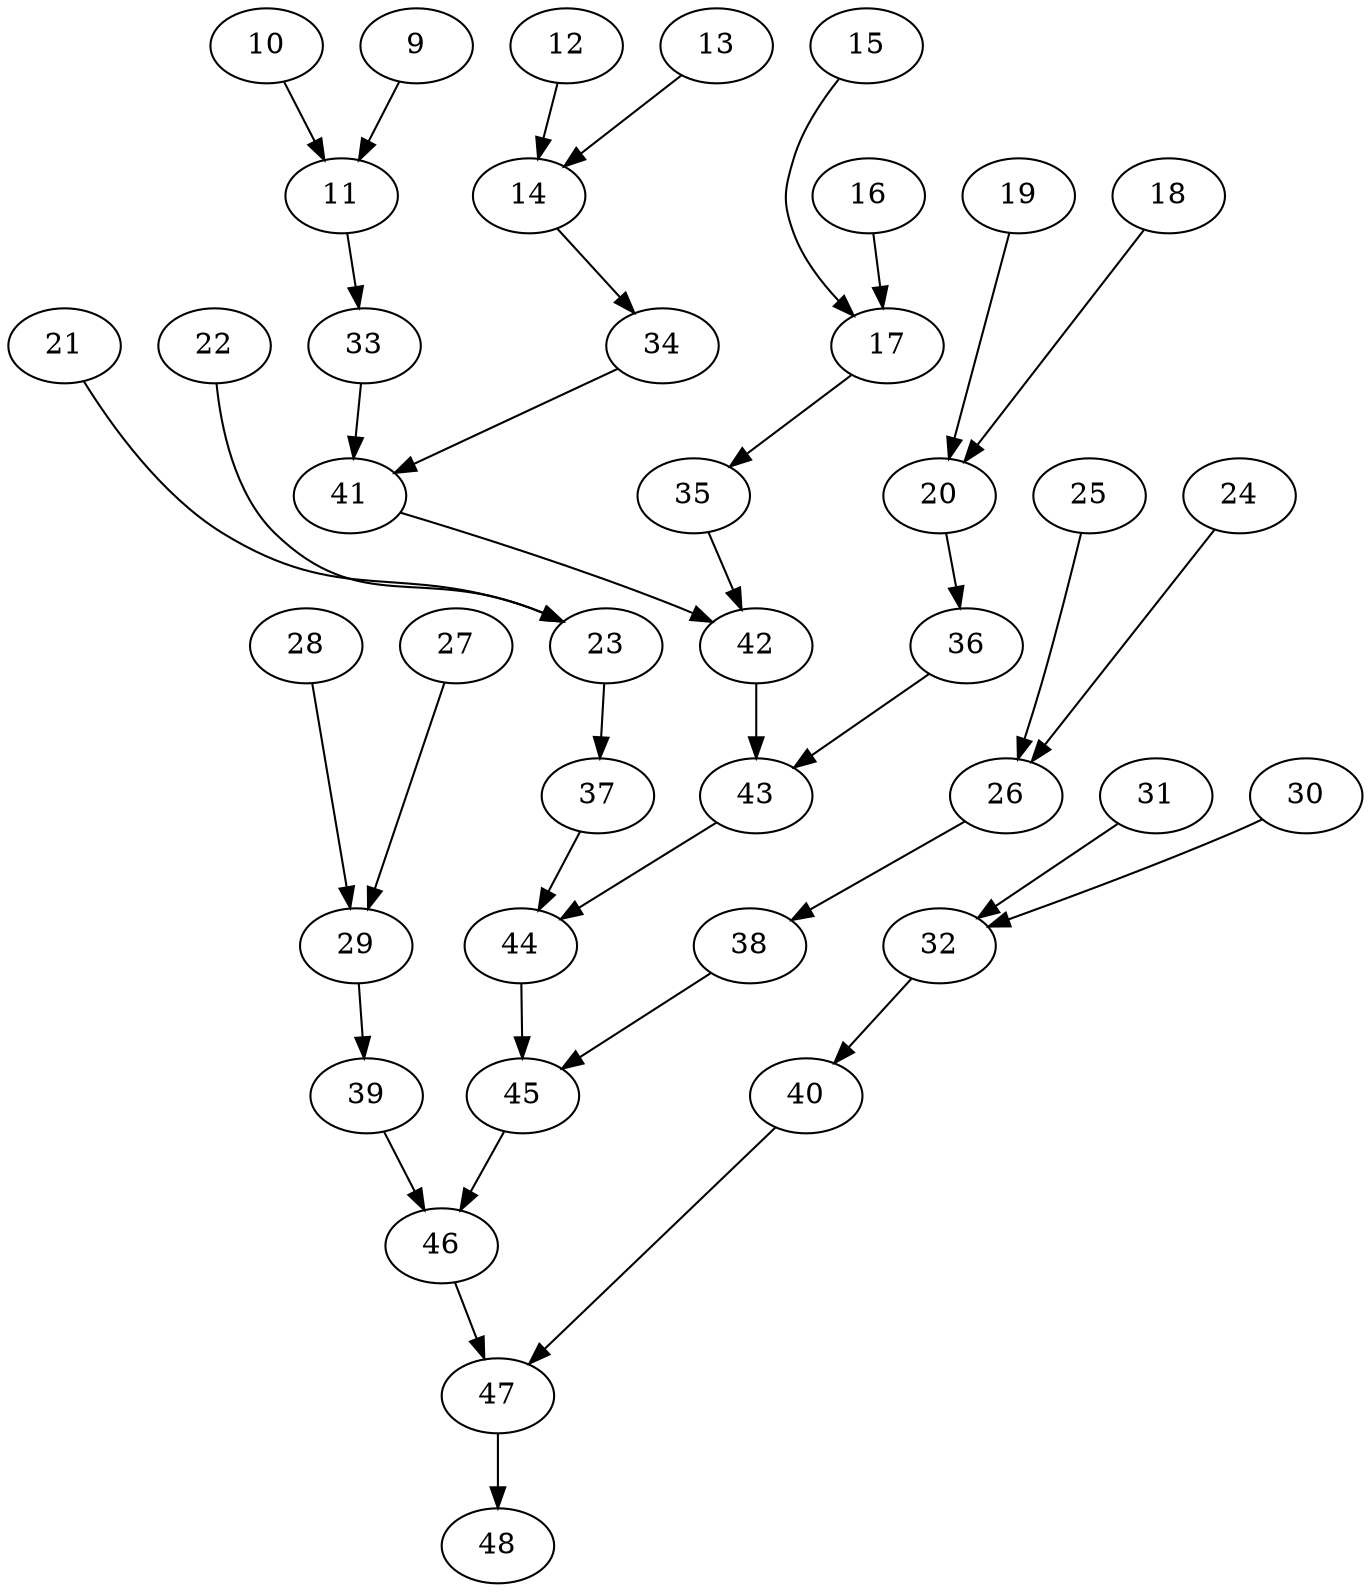 digraph G {
    9;
    11;
    10;
    33;
    12;
    14;
    13;
    34;
    15;
    17;
    16;
    35;
    18;
    20;
    19;
    36;
    21;
    23;
    22;
    37;
    24;
    26;
    25;
    38;
    27;
    29;
    28;
    39;
    30;
    32;
    31;
    40;
    41;
    42;
    43;
    44;
    45;
    46;
    47;
    48;
    9 -> 11 [weight=0];
    11 -> 33 [weight=0];
    10 -> 11 [weight=0];
    33 -> 41 [weight=0];
    12 -> 14 [weight=0];
    14 -> 34 [weight=0];
    13 -> 14 [weight=0];
    34 -> 41 [weight=0];
    15 -> 17 [weight=0];
    17 -> 35 [weight=0];
    16 -> 17 [weight=0];
    35 -> 42 [weight=0];
    18 -> 20 [weight=0];
    20 -> 36 [weight=0];
    19 -> 20 [weight=0];
    36 -> 43 [weight=0];
    21 -> 23 [weight=0];
    23 -> 37 [weight=0];
    22 -> 23 [weight=0];
    37 -> 44 [weight=0];
    24 -> 26 [weight=0];
    26 -> 38 [weight=0];
    25 -> 26 [weight=0];
    38 -> 45 [weight=0];
    27 -> 29 [weight=0];
    29 -> 39 [weight=0];
    28 -> 29 [weight=0];
    39 -> 46 [weight=0];
    30 -> 32 [weight=0];
    32 -> 40 [weight=0];
    31 -> 32 [weight=0];
    40 -> 47 [weight=0];
    41 -> 42 [weight=0];
    42 -> 43 [weight=1];
    43 -> 44 [weight=0];
    44 -> 45 [weight=0];
    45 -> 46 [weight=0];
    46 -> 47 [weight=0];
    47 -> 48 [weight=0];
}

